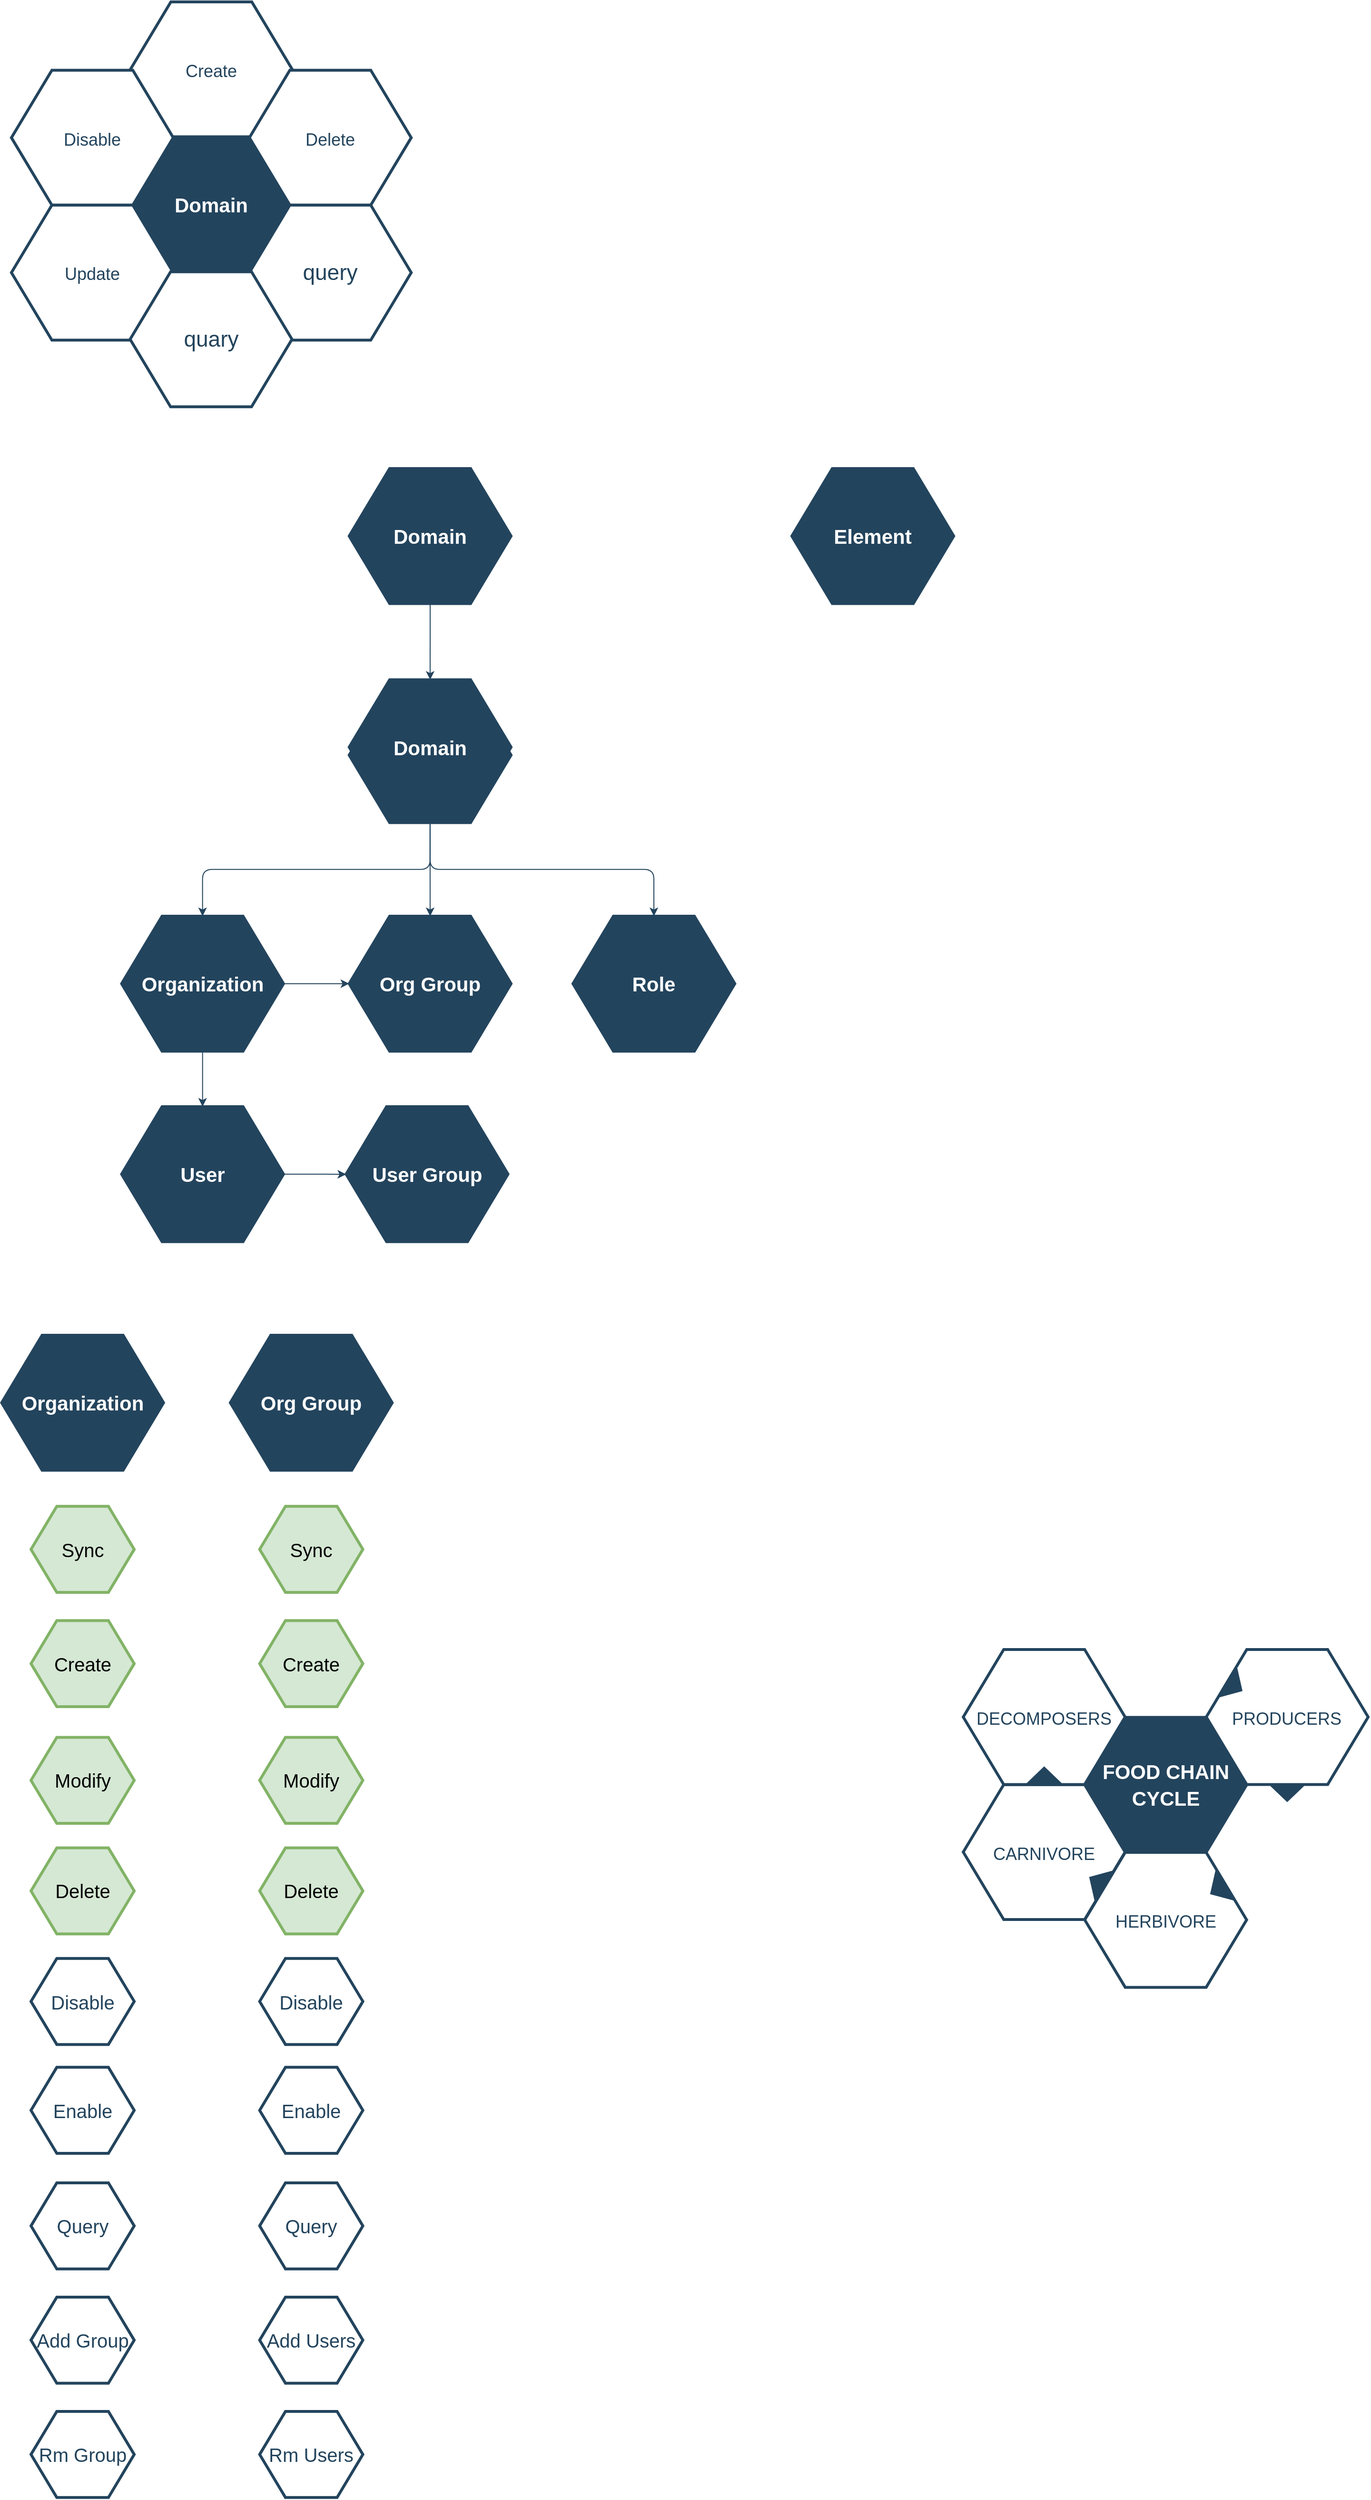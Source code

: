 <mxfile version="12.7.9" type="github">
  <diagram id="07fea595-8f29-1299-0266-81d95cde20df" name="Page-1">
    <mxGraphModel dx="1678" dy="974" grid="1" gridSize="10" guides="1" tooltips="1" connect="1" arrows="1" fold="1" page="1" pageScale="1" pageWidth="900" pageHeight="1600" background="#ffffff" math="0" shadow="0">
      <root>
        <mxCell id="0" />
        <mxCell id="1" parent="0" />
        <mxCell id="644" value="&lt;font style=&quot;font-size: 21px&quot; color=&quot;#ffffff&quot;&gt;&lt;b&gt;&lt;span&gt;FOOD CHAIN&lt;/span&gt;&lt;br&gt;&lt;span&gt;CYCLE&lt;/span&gt;&lt;/b&gt;&lt;/font&gt;" style="shape=hexagon;perimeter=hexagonPerimeter2;whiteSpace=wrap;html=1;shadow=0;labelBackgroundColor=none;strokeColor=#23445D;fillColor=#23445D;gradientColor=none;fontFamily=Helvetica;fontSize=23;fontColor=#23445d;align=center;strokeWidth=3;" parent="1" vertex="1">
          <mxGeometry x="1177.749" y="2821.218" width="170.082" height="141.705" as="geometry" />
        </mxCell>
        <mxCell id="645" value="" style="triangle;whiteSpace=wrap;html=1;shadow=0;labelBackgroundColor=none;strokeColor=none;fillColor=#FFFFFF;fontFamily=Helvetica;fontSize=17;fontColor=#23445d;align=center;rotation=90;gradientColor=none;flipV=1;flipH=1;opacity=20;" parent="1" vertex="1">
          <mxGeometry x="1112.802" y="2830.962" width="39.27" height="82.885" as="geometry" />
        </mxCell>
        <mxCell id="646" value="&lt;font size=&quot;4&quot;&gt;Create&lt;/font&gt;" style="shape=hexagon;perimeter=hexagonPerimeter2;whiteSpace=wrap;html=1;shadow=0;labelBackgroundColor=none;strokeColor=#23445D;fillColor=#ffffff;gradientColor=none;fontFamily=Helvetica;fontSize=23;fontColor=#23445D;align=center;strokeWidth=3;" parent="1" vertex="1">
          <mxGeometry x="174.999" y="1020" width="170.082" height="141.705" as="geometry" />
        </mxCell>
        <mxCell id="647" value="&lt;font style=&quot;font-size: 18px&quot;&gt;PRODUCERS&lt;/font&gt;" style="shape=hexagon;perimeter=hexagonPerimeter2;whiteSpace=wrap;html=1;shadow=0;labelBackgroundColor=none;strokeColor=#23445D;fillColor=#FFFFFF;gradientColor=none;fontFamily=Helvetica;fontSize=23;fontColor=#23445d;align=center;strokeWidth=3;" parent="1" vertex="1">
          <mxGeometry x="1305.418" y="2750.004" width="170.082" height="141.705" as="geometry" />
        </mxCell>
        <mxCell id="648" value="&lt;font style=&quot;font-size: 20px;&quot;&gt;Sync&lt;/font&gt;" style="shape=hexagon;perimeter=hexagonPerimeter2;whiteSpace=wrap;html=1;shadow=0;labelBackgroundColor=none;strokeColor=#82b366;fillColor=#d5e8d4;fontFamily=Helvetica;fontSize=20;align=center;strokeWidth=3;" parent="1" vertex="1">
          <mxGeometry x="70.57" y="2599.64" width="108.46" height="90.36" as="geometry" />
        </mxCell>
        <mxCell id="649" value="&lt;font style=&quot;font-size: 18px&quot;&gt;HERBIVORE&lt;/font&gt;" style="shape=hexagon;perimeter=hexagonPerimeter2;whiteSpace=wrap;html=1;shadow=0;labelBackgroundColor=none;strokeColor=#23445D;fillColor=#FFFFFF;gradientColor=none;fontFamily=Helvetica;fontSize=23;fontColor=#23445d;align=center;strokeWidth=3;" parent="1" vertex="1">
          <mxGeometry x="1177.749" y="2962.995" width="170.082" height="141.705" as="geometry" />
        </mxCell>
        <mxCell id="650" value="&lt;font style=&quot;font-size: 18px&quot;&gt;CARNIVORE&lt;/font&gt;" style="shape=hexagon;perimeter=hexagonPerimeter2;whiteSpace=wrap;html=1;shadow=0;labelBackgroundColor=none;strokeColor=#23445D;fillColor=#FFFFFF;gradientColor=none;fontFamily=Helvetica;fontSize=23;fontColor=#23445d;align=center;strokeWidth=3;" parent="1" vertex="1">
          <mxGeometry x="1050.08" y="2891.816" width="170.082" height="141.705" as="geometry" />
        </mxCell>
        <mxCell id="651" value="&lt;font style=&quot;font-size: 18px&quot;&gt;DECOMPOSERS&lt;/font&gt;" style="shape=hexagon;perimeter=hexagonPerimeter2;whiteSpace=wrap;html=1;shadow=0;labelBackgroundColor=none;strokeColor=#23445D;fillColor=#ffffff;gradientColor=none;fontFamily=Helvetica;fontSize=23;fontColor=#23445D;align=center;strokeWidth=3;" parent="1" vertex="1">
          <mxGeometry x="1050.08" y="2750.004" width="170.082" height="141.705" as="geometry" />
        </mxCell>
        <mxCell id="652" value="" style="triangle;whiteSpace=wrap;html=1;shadow=0;labelBackgroundColor=none;strokeColor=none;fillColor=#23445D;fontFamily=Helvetica;fontSize=17;fontColor=#23445d;align=center;rotation=31;gradientColor=none;strokeWidth=3;" parent="1" vertex="1">
          <mxGeometry x="1325.785" y="2768.798" width="19.089" height="39.807" as="geometry" />
        </mxCell>
        <mxCell id="653" value="" style="triangle;whiteSpace=wrap;html=1;shadow=0;labelBackgroundColor=none;strokeColor=none;fillColor=#23445D;fontFamily=Helvetica;fontSize=17;fontColor=#23445d;align=center;rotation=31;gradientColor=none;flipH=1;strokeWidth=3;" parent="1" vertex="1">
          <mxGeometry x="1180.978" y="2973.829" width="19.089" height="39.807" as="geometry" />
        </mxCell>
        <mxCell id="655" value="" style="triangle;whiteSpace=wrap;html=1;shadow=0;labelBackgroundColor=none;strokeColor=none;fillColor=#23445D;fontFamily=Helvetica;fontSize=17;fontColor=#23445d;align=center;rotation=329;gradientColor=none;flipH=1;strokeWidth=3;" parent="1" vertex="1">
          <mxGeometry x="1308.059" y="2982.009" width="19.089" height="39.807" as="geometry" />
        </mxCell>
        <mxCell id="656" value="" style="triangle;whiteSpace=wrap;html=1;shadow=0;labelBackgroundColor=none;strokeColor=none;fillColor=#23445D;fontFamily=Helvetica;fontSize=17;fontColor=#23445d;align=center;rotation=90;gradientColor=none;strokeWidth=3;" parent="1" vertex="1">
          <mxGeometry x="1380.914" y="2880.856" width="19.089" height="39.807" as="geometry" />
        </mxCell>
        <mxCell id="657" value="" style="triangle;whiteSpace=wrap;html=1;shadow=0;labelBackgroundColor=none;strokeColor=none;fillColor=#23445D;fontFamily=Helvetica;fontSize=17;fontColor=#23445d;align=center;rotation=90;gradientColor=none;flipH=1;strokeWidth=3;" parent="1" vertex="1">
          <mxGeometry x="1125.576" y="2862.316" width="19.089" height="39.807" as="geometry" />
        </mxCell>
        <mxCell id="lqgOaMfDo8AyOj83VxGX-658" value="&lt;font color=&quot;#ffffff&quot;&gt;&lt;span style=&quot;font-size: 21px&quot;&gt;&lt;b&gt;Tenant&lt;/b&gt;&lt;/span&gt;&lt;/font&gt;" style="shape=hexagon;perimeter=hexagonPerimeter2;whiteSpace=wrap;html=1;shadow=0;labelBackgroundColor=none;strokeColor=#23445D;fillColor=#23445D;gradientColor=none;fontFamily=Helvetica;fontSize=23;fontColor=#23445d;align=center;strokeWidth=3;" vertex="1" parent="1">
          <mxGeometry x="404.889" y="1739.998" width="170.082" height="141.705" as="geometry" />
        </mxCell>
        <mxCell id="lqgOaMfDo8AyOj83VxGX-660" value="&lt;font color=&quot;#ffffff&quot;&gt;&lt;span style=&quot;font-size: 21px&quot;&gt;&lt;b&gt;Organization&lt;/b&gt;&lt;/span&gt;&lt;/font&gt;" style="shape=hexagon;perimeter=hexagonPerimeter2;whiteSpace=wrap;html=1;shadow=0;labelBackgroundColor=none;strokeColor=#23445D;fillColor=#23445D;gradientColor=none;fontFamily=Helvetica;fontSize=23;fontColor=#23445d;align=center;strokeWidth=3;" vertex="1" parent="1">
          <mxGeometry x="165.789" y="1979.998" width="170.082" height="141.705" as="geometry" />
        </mxCell>
        <mxCell id="lqgOaMfDo8AyOj83VxGX-661" value="&lt;font color=&quot;#ffffff&quot;&gt;&lt;span style=&quot;font-size: 21px&quot;&gt;&lt;b&gt;User&lt;/b&gt;&lt;/span&gt;&lt;/font&gt;" style="shape=hexagon;perimeter=hexagonPerimeter2;whiteSpace=wrap;html=1;shadow=0;labelBackgroundColor=none;strokeColor=#23445D;fillColor=#23445D;gradientColor=none;fontFamily=Helvetica;fontSize=23;fontColor=#23445d;align=center;strokeWidth=3;" vertex="1" parent="1">
          <mxGeometry x="165.789" y="2179.998" width="170.082" height="141.705" as="geometry" />
        </mxCell>
        <mxCell id="lqgOaMfDo8AyOj83VxGX-662" value="&lt;font color=&quot;#ffffff&quot;&gt;&lt;span style=&quot;font-size: 21px&quot;&gt;&lt;b&gt;Role&lt;br&gt;&lt;/b&gt;&lt;/span&gt;&lt;/font&gt;" style="shape=hexagon;perimeter=hexagonPerimeter2;whiteSpace=wrap;html=1;shadow=0;labelBackgroundColor=none;strokeColor=#23445D;fillColor=#23445D;gradientColor=none;fontFamily=Helvetica;fontSize=23;fontColor=#23445d;align=center;strokeWidth=3;" vertex="1" parent="1">
          <mxGeometry x="639.999" y="1979.998" width="170.082" height="141.705" as="geometry" />
        </mxCell>
        <mxCell id="lqgOaMfDo8AyOj83VxGX-663" value="&lt;font color=&quot;#ffffff&quot;&gt;&lt;span style=&quot;font-size: 21px&quot;&gt;&lt;b&gt;Domain&lt;/b&gt;&lt;/span&gt;&lt;/font&gt;" style="shape=hexagon;perimeter=hexagonPerimeter2;whiteSpace=wrap;html=1;shadow=0;labelBackgroundColor=none;strokeColor=#23445D;fillColor=#23445D;gradientColor=none;fontFamily=Helvetica;fontSize=23;fontColor=#23445d;align=center;strokeWidth=3;" vertex="1" parent="1">
          <mxGeometry x="174.999" y="1161.708" width="170.082" height="141.705" as="geometry" />
        </mxCell>
        <mxCell id="lqgOaMfDo8AyOj83VxGX-664" value="&lt;font size=&quot;4&quot;&gt;Delete&lt;/font&gt;" style="shape=hexagon;perimeter=hexagonPerimeter2;whiteSpace=wrap;html=1;shadow=0;labelBackgroundColor=none;strokeColor=#23445D;fillColor=#ffffff;gradientColor=none;fontFamily=Helvetica;fontSize=23;fontColor=#23445D;align=center;strokeWidth=3;" vertex="1" parent="1">
          <mxGeometry x="299.999" y="1091.71" width="170.082" height="141.705" as="geometry" />
        </mxCell>
        <mxCell id="lqgOaMfDo8AyOj83VxGX-665" value="&lt;font size=&quot;4&quot;&gt;Disable&lt;br&gt;&lt;/font&gt;" style="shape=hexagon;perimeter=hexagonPerimeter2;whiteSpace=wrap;html=1;shadow=0;labelBackgroundColor=none;strokeColor=#23445D;fillColor=#ffffff;gradientColor=none;fontFamily=Helvetica;fontSize=23;fontColor=#23445D;align=center;strokeWidth=3;" vertex="1" parent="1">
          <mxGeometry x="49.999" y="1091.71" width="170.082" height="141.705" as="geometry" />
        </mxCell>
        <mxCell id="lqgOaMfDo8AyOj83VxGX-666" value="&lt;font size=&quot;4&quot;&gt;Update&lt;br&gt;&lt;/font&gt;" style="shape=hexagon;perimeter=hexagonPerimeter2;whiteSpace=wrap;html=1;shadow=0;labelBackgroundColor=none;strokeColor=#23445D;fillColor=#ffffff;gradientColor=none;fontFamily=Helvetica;fontSize=23;fontColor=#23445D;align=center;strokeWidth=3;" vertex="1" parent="1">
          <mxGeometry x="49.999" y="1233.41" width="170.082" height="141.705" as="geometry" />
        </mxCell>
        <mxCell id="lqgOaMfDo8AyOj83VxGX-667" value="query" style="shape=hexagon;perimeter=hexagonPerimeter2;whiteSpace=wrap;html=1;shadow=0;labelBackgroundColor=none;strokeColor=#23445D;fillColor=#ffffff;gradientColor=none;fontFamily=Helvetica;fontSize=23;fontColor=#23445D;align=center;strokeWidth=3;" vertex="1" parent="1">
          <mxGeometry x="299.999" y="1233.41" width="170.082" height="141.705" as="geometry" />
        </mxCell>
        <mxCell id="lqgOaMfDo8AyOj83VxGX-668" value="quary" style="shape=hexagon;perimeter=hexagonPerimeter2;whiteSpace=wrap;html=1;shadow=0;labelBackgroundColor=none;strokeColor=#23445D;fillColor=#ffffff;gradientColor=none;fontFamily=Helvetica;fontSize=23;fontColor=#23445D;align=center;strokeWidth=3;" vertex="1" parent="1">
          <mxGeometry x="174.709" y="1303.41" width="170.082" height="141.705" as="geometry" />
        </mxCell>
        <mxCell id="lqgOaMfDo8AyOj83VxGX-670" value="&lt;font color=&quot;#ffffff&quot;&gt;&lt;span style=&quot;font-size: 21px&quot;&gt;&lt;b&gt;Org Group&lt;/b&gt;&lt;/span&gt;&lt;/font&gt;" style="shape=hexagon;perimeter=hexagonPerimeter2;whiteSpace=wrap;html=1;shadow=0;labelBackgroundColor=none;strokeColor=#23445D;fillColor=#23445D;gradientColor=none;fontFamily=Helvetica;fontSize=23;fontColor=#23445d;align=center;strokeWidth=3;" vertex="1" parent="1">
          <mxGeometry x="404.889" y="1979.998" width="170.082" height="141.705" as="geometry" />
        </mxCell>
        <mxCell id="lqgOaMfDo8AyOj83VxGX-671" value="&lt;font color=&quot;#ffffff&quot;&gt;&lt;span style=&quot;font-size: 21px&quot;&gt;&lt;b&gt;User Group&lt;/b&gt;&lt;/span&gt;&lt;/font&gt;" style="shape=hexagon;perimeter=hexagonPerimeter2;whiteSpace=wrap;html=1;shadow=0;labelBackgroundColor=none;strokeColor=#23445D;fillColor=#23445D;gradientColor=none;fontFamily=Helvetica;fontSize=23;fontColor=#23445d;align=center;strokeWidth=3;" vertex="1" parent="1">
          <mxGeometry x="401.659" y="2179.998" width="170.082" height="141.705" as="geometry" />
        </mxCell>
        <mxCell id="lqgOaMfDo8AyOj83VxGX-673" style="edgeStyle=orthogonalEdgeStyle;rounded=1;orthogonalLoop=1;jettySize=auto;html=1;fontColor=#FFFFFF;strokeColor=#23445D;exitX=0.5;exitY=1;exitDx=0;exitDy=0;entryX=0.5;entryY=0;entryDx=0;entryDy=0;" edge="1" parent="1" source="lqgOaMfDo8AyOj83VxGX-660" target="lqgOaMfDo8AyOj83VxGX-661">
          <mxGeometry relative="1" as="geometry">
            <mxPoint x="380.58" y="2122.003" as="sourcePoint" />
            <mxPoint x="380.58" y="2190.298" as="targetPoint" />
          </mxGeometry>
        </mxCell>
        <mxCell id="lqgOaMfDo8AyOj83VxGX-674" style="edgeStyle=orthogonalEdgeStyle;rounded=1;orthogonalLoop=1;jettySize=auto;html=1;fontColor=#FFFFFF;strokeColor=#23445D;exitX=1;exitY=0.5;exitDx=0;exitDy=0;" edge="1" parent="1" source="lqgOaMfDo8AyOj83VxGX-660" target="lqgOaMfDo8AyOj83VxGX-670">
          <mxGeometry relative="1" as="geometry">
            <mxPoint x="260.83" y="2131.703" as="sourcePoint" />
            <mxPoint x="260.83" y="2189.998" as="targetPoint" />
          </mxGeometry>
        </mxCell>
        <mxCell id="lqgOaMfDo8AyOj83VxGX-675" style="edgeStyle=orthogonalEdgeStyle;rounded=1;orthogonalLoop=1;jettySize=auto;html=1;fontColor=#FFFFFF;strokeColor=#23445D;exitX=1;exitY=0.5;exitDx=0;exitDy=0;" edge="1" parent="1" source="lqgOaMfDo8AyOj83VxGX-661">
          <mxGeometry relative="1" as="geometry">
            <mxPoint x="334.66" y="2261" as="sourcePoint" />
            <mxPoint x="401.66" y="2251" as="targetPoint" />
          </mxGeometry>
        </mxCell>
        <mxCell id="lqgOaMfDo8AyOj83VxGX-681" style="edgeStyle=orthogonalEdgeStyle;rounded=1;orthogonalLoop=1;jettySize=auto;html=1;fontColor=#FFFFFF;strokeColor=#23445D;exitX=0.5;exitY=1;exitDx=0;exitDy=0;entryX=0.5;entryY=0;entryDx=0;entryDy=0;" edge="1" parent="1" source="lqgOaMfDo8AyOj83VxGX-658" target="lqgOaMfDo8AyOj83VxGX-660">
          <mxGeometry relative="1" as="geometry">
            <mxPoint x="470.001" y="1930.001" as="sourcePoint" />
            <mxPoint x="539.049" y="1930.05" as="targetPoint" />
          </mxGeometry>
        </mxCell>
        <mxCell id="lqgOaMfDo8AyOj83VxGX-682" style="edgeStyle=orthogonalEdgeStyle;rounded=1;orthogonalLoop=1;jettySize=auto;html=1;fontColor=#FFFFFF;strokeColor=#23445D;exitX=0.5;exitY=1;exitDx=0;exitDy=0;" edge="1" parent="1" source="lqgOaMfDo8AyOj83VxGX-658" target="lqgOaMfDo8AyOj83VxGX-670">
          <mxGeometry relative="1" as="geometry">
            <mxPoint x="495.04" y="1881.703" as="sourcePoint" />
            <mxPoint x="260.83" y="1989.998" as="targetPoint" />
          </mxGeometry>
        </mxCell>
        <mxCell id="lqgOaMfDo8AyOj83VxGX-683" style="edgeStyle=orthogonalEdgeStyle;rounded=1;orthogonalLoop=1;jettySize=auto;html=1;fontColor=#FFFFFF;strokeColor=#23445D;exitX=0.5;exitY=1;exitDx=0;exitDy=0;entryX=0.5;entryY=0;entryDx=0;entryDy=0;" edge="1" parent="1" source="lqgOaMfDo8AyOj83VxGX-658" target="lqgOaMfDo8AyOj83VxGX-662">
          <mxGeometry relative="1" as="geometry">
            <mxPoint x="499.93" y="1891.703" as="sourcePoint" />
            <mxPoint x="260.83" y="1989.998" as="targetPoint" />
          </mxGeometry>
        </mxCell>
        <mxCell id="lqgOaMfDo8AyOj83VxGX-685" value="&lt;font color=&quot;#ffffff&quot;&gt;&lt;span style=&quot;font-size: 21px&quot;&gt;&lt;b&gt;Element&lt;br&gt;&lt;/b&gt;&lt;/span&gt;&lt;/font&gt;" style="shape=hexagon;perimeter=hexagonPerimeter2;whiteSpace=wrap;html=1;shadow=0;labelBackgroundColor=none;strokeColor=#23445D;fillColor=#23445D;gradientColor=none;fontFamily=Helvetica;fontSize=23;fontColor=#23445d;align=center;strokeWidth=3;" vertex="1" parent="1">
          <mxGeometry x="869.999" y="1509.998" width="170.082" height="141.705" as="geometry" />
        </mxCell>
        <mxCell id="lqgOaMfDo8AyOj83VxGX-686" value="&lt;font color=&quot;#ffffff&quot;&gt;&lt;span style=&quot;font-size: 21px&quot;&gt;&lt;b&gt;Organization&lt;/b&gt;&lt;/span&gt;&lt;/font&gt;" style="shape=hexagon;perimeter=hexagonPerimeter2;whiteSpace=wrap;html=1;shadow=0;labelBackgroundColor=none;strokeColor=#23445D;fillColor=#23445D;gradientColor=none;fontFamily=Helvetica;fontSize=23;fontColor=#23445d;align=center;strokeWidth=3;" vertex="1" parent="1">
          <mxGeometry x="39.759" y="2419.998" width="170.082" height="141.705" as="geometry" />
        </mxCell>
        <mxCell id="lqgOaMfDo8AyOj83VxGX-687" value="&lt;font style=&quot;font-size: 20px&quot;&gt;Create&lt;/font&gt;" style="shape=hexagon;perimeter=hexagonPerimeter2;whiteSpace=wrap;html=1;shadow=0;labelBackgroundColor=none;strokeColor=#82b366;fillColor=#d5e8d4;fontFamily=Helvetica;fontSize=20;align=center;strokeWidth=3;" vertex="1" parent="1">
          <mxGeometry x="70.57" y="2719.64" width="108.46" height="90.36" as="geometry" />
        </mxCell>
        <mxCell id="lqgOaMfDo8AyOj83VxGX-688" value="Modify" style="shape=hexagon;perimeter=hexagonPerimeter2;whiteSpace=wrap;html=1;shadow=0;labelBackgroundColor=none;strokeColor=#82b366;fillColor=#d5e8d4;fontFamily=Helvetica;fontSize=20;align=center;strokeWidth=3;" vertex="1" parent="1">
          <mxGeometry x="70.57" y="2842.2" width="108.46" height="90.36" as="geometry" />
        </mxCell>
        <mxCell id="lqgOaMfDo8AyOj83VxGX-689" value="Disable" style="shape=hexagon;perimeter=hexagonPerimeter2;whiteSpace=wrap;html=1;shadow=0;labelBackgroundColor=none;strokeColor=#23445D;fillColor=#FFFFFF;gradientColor=none;fontFamily=Helvetica;fontSize=20;fontColor=#23445d;align=center;strokeWidth=3;" vertex="1" parent="1">
          <mxGeometry x="70.57" y="3074.34" width="108.46" height="90.36" as="geometry" />
        </mxCell>
        <mxCell id="lqgOaMfDo8AyOj83VxGX-690" value="Enable" style="shape=hexagon;perimeter=hexagonPerimeter2;whiteSpace=wrap;html=1;shadow=0;labelBackgroundColor=none;strokeColor=#23445D;fillColor=#FFFFFF;gradientColor=none;fontFamily=Helvetica;fontSize=20;fontColor=#23445d;align=center;strokeWidth=3;" vertex="1" parent="1">
          <mxGeometry x="70.57" y="3188.68" width="108.46" height="90.36" as="geometry" />
        </mxCell>
        <mxCell id="lqgOaMfDo8AyOj83VxGX-691" value="Delete" style="shape=hexagon;perimeter=hexagonPerimeter2;whiteSpace=wrap;html=1;shadow=0;labelBackgroundColor=none;strokeColor=#82b366;fillColor=#d5e8d4;fontFamily=Helvetica;fontSize=20;align=center;strokeWidth=3;" vertex="1" parent="1">
          <mxGeometry x="70.57" y="2958.31" width="108.46" height="90.36" as="geometry" />
        </mxCell>
        <mxCell id="lqgOaMfDo8AyOj83VxGX-692" value="Query" style="shape=hexagon;perimeter=hexagonPerimeter2;whiteSpace=wrap;html=1;shadow=0;labelBackgroundColor=none;strokeColor=#23445D;fillColor=#FFFFFF;gradientColor=none;fontFamily=Helvetica;fontSize=20;fontColor=#23445d;align=center;strokeWidth=3;" vertex="1" parent="1">
          <mxGeometry x="70.57" y="3310" width="108.46" height="90.36" as="geometry" />
        </mxCell>
        <mxCell id="lqgOaMfDo8AyOj83VxGX-693" value="Add Group" style="shape=hexagon;perimeter=hexagonPerimeter2;whiteSpace=wrap;html=1;shadow=0;labelBackgroundColor=none;strokeColor=#23445D;fillColor=#FFFFFF;gradientColor=none;fontFamily=Helvetica;fontSize=20;fontColor=#23445d;align=center;strokeWidth=3;" vertex="1" parent="1">
          <mxGeometry x="70.57" y="3430" width="108.46" height="90.36" as="geometry" />
        </mxCell>
        <mxCell id="lqgOaMfDo8AyOj83VxGX-694" value="Rm Group" style="shape=hexagon;perimeter=hexagonPerimeter2;whiteSpace=wrap;html=1;shadow=0;labelBackgroundColor=none;strokeColor=#23445D;fillColor=#FFFFFF;gradientColor=none;fontFamily=Helvetica;fontSize=20;fontColor=#23445d;align=center;strokeWidth=3;" vertex="1" parent="1">
          <mxGeometry x="70.57" y="3550" width="108.46" height="90.36" as="geometry" />
        </mxCell>
        <mxCell id="lqgOaMfDo8AyOj83VxGX-696" value="&lt;font color=&quot;#ffffff&quot;&gt;&lt;span style=&quot;font-size: 21px&quot;&gt;&lt;b&gt;Org Group&lt;/b&gt;&lt;/span&gt;&lt;/font&gt;" style="shape=hexagon;perimeter=hexagonPerimeter2;whiteSpace=wrap;html=1;shadow=0;labelBackgroundColor=none;strokeColor=#23445D;fillColor=#23445D;gradientColor=none;fontFamily=Helvetica;fontSize=23;fontColor=#23445d;align=center;strokeWidth=3;" vertex="1" parent="1">
          <mxGeometry x="279.999" y="2419.998" width="170.082" height="141.705" as="geometry" />
        </mxCell>
        <mxCell id="lqgOaMfDo8AyOj83VxGX-699" value="&lt;font style=&quot;font-size: 20px;&quot;&gt;Sync&lt;/font&gt;" style="shape=hexagon;perimeter=hexagonPerimeter2;whiteSpace=wrap;html=1;shadow=0;labelBackgroundColor=none;strokeColor=#82b366;fillColor=#d5e8d4;fontFamily=Helvetica;fontSize=20;align=center;strokeWidth=3;" vertex="1" parent="1">
          <mxGeometry x="310.81" y="2599.64" width="108.46" height="90.36" as="geometry" />
        </mxCell>
        <mxCell id="lqgOaMfDo8AyOj83VxGX-700" value="&lt;font style=&quot;font-size: 20px&quot;&gt;Create&lt;/font&gt;" style="shape=hexagon;perimeter=hexagonPerimeter2;whiteSpace=wrap;html=1;shadow=0;labelBackgroundColor=none;strokeColor=#82b366;fillColor=#d5e8d4;fontFamily=Helvetica;fontSize=20;align=center;strokeWidth=3;" vertex="1" parent="1">
          <mxGeometry x="310.81" y="2719.64" width="108.46" height="90.36" as="geometry" />
        </mxCell>
        <mxCell id="lqgOaMfDo8AyOj83VxGX-701" value="Modify" style="shape=hexagon;perimeter=hexagonPerimeter2;whiteSpace=wrap;html=1;shadow=0;labelBackgroundColor=none;strokeColor=#82b366;fillColor=#d5e8d4;fontFamily=Helvetica;fontSize=20;align=center;strokeWidth=3;" vertex="1" parent="1">
          <mxGeometry x="310.81" y="2842.2" width="108.46" height="90.36" as="geometry" />
        </mxCell>
        <mxCell id="lqgOaMfDo8AyOj83VxGX-702" value="Delete" style="shape=hexagon;perimeter=hexagonPerimeter2;whiteSpace=wrap;html=1;shadow=0;labelBackgroundColor=none;strokeColor=#82b366;fillColor=#d5e8d4;fontFamily=Helvetica;fontSize=20;align=center;strokeWidth=3;" vertex="1" parent="1">
          <mxGeometry x="310.81" y="2958.31" width="108.46" height="90.36" as="geometry" />
        </mxCell>
        <mxCell id="lqgOaMfDo8AyOj83VxGX-703" value="Disable" style="shape=hexagon;perimeter=hexagonPerimeter2;whiteSpace=wrap;html=1;shadow=0;labelBackgroundColor=none;strokeColor=#23445D;fillColor=#FFFFFF;gradientColor=none;fontFamily=Helvetica;fontSize=20;fontColor=#23445d;align=center;strokeWidth=3;" vertex="1" parent="1">
          <mxGeometry x="310.81" y="3074.34" width="108.46" height="90.36" as="geometry" />
        </mxCell>
        <mxCell id="lqgOaMfDo8AyOj83VxGX-704" value="Enable" style="shape=hexagon;perimeter=hexagonPerimeter2;whiteSpace=wrap;html=1;shadow=0;labelBackgroundColor=none;strokeColor=#23445D;fillColor=#FFFFFF;gradientColor=none;fontFamily=Helvetica;fontSize=20;fontColor=#23445d;align=center;strokeWidth=3;" vertex="1" parent="1">
          <mxGeometry x="310.81" y="3188.68" width="108.46" height="90.36" as="geometry" />
        </mxCell>
        <mxCell id="lqgOaMfDo8AyOj83VxGX-705" value="Query" style="shape=hexagon;perimeter=hexagonPerimeter2;whiteSpace=wrap;html=1;shadow=0;labelBackgroundColor=none;strokeColor=#23445D;fillColor=#FFFFFF;gradientColor=none;fontFamily=Helvetica;fontSize=20;fontColor=#23445d;align=center;strokeWidth=3;" vertex="1" parent="1">
          <mxGeometry x="310.81" y="3310" width="108.46" height="90.36" as="geometry" />
        </mxCell>
        <mxCell id="lqgOaMfDo8AyOj83VxGX-706" value="Add Users" style="shape=hexagon;perimeter=hexagonPerimeter2;whiteSpace=wrap;html=1;shadow=0;labelBackgroundColor=none;strokeColor=#23445D;fillColor=#FFFFFF;gradientColor=none;fontFamily=Helvetica;fontSize=20;fontColor=#23445d;align=center;strokeWidth=3;" vertex="1" parent="1">
          <mxGeometry x="310.81" y="3430" width="108.46" height="90.36" as="geometry" />
        </mxCell>
        <mxCell id="lqgOaMfDo8AyOj83VxGX-707" value="Rm Users" style="shape=hexagon;perimeter=hexagonPerimeter2;whiteSpace=wrap;html=1;shadow=0;labelBackgroundColor=none;strokeColor=#23445D;fillColor=#FFFFFF;gradientColor=none;fontFamily=Helvetica;fontSize=20;fontColor=#23445d;align=center;strokeWidth=3;" vertex="1" parent="1">
          <mxGeometry x="310.81" y="3550" width="108.46" height="90.36" as="geometry" />
        </mxCell>
        <mxCell id="lqgOaMfDo8AyOj83VxGX-713" style="edgeStyle=orthogonalEdgeStyle;rounded=1;orthogonalLoop=1;jettySize=auto;html=1;entryX=0.5;entryY=0;entryDx=0;entryDy=0;strokeColor=#23445D;fontSize=20;fontColor=#56E39D;" edge="1" parent="1" source="lqgOaMfDo8AyOj83VxGX-710" target="lqgOaMfDo8AyOj83VxGX-711">
          <mxGeometry relative="1" as="geometry" />
        </mxCell>
        <mxCell id="lqgOaMfDo8AyOj83VxGX-710" value="&lt;font color=&quot;#ffffff&quot;&gt;&lt;span style=&quot;font-size: 21px&quot;&gt;&lt;b&gt;Domain&lt;/b&gt;&lt;/span&gt;&lt;/font&gt;" style="shape=hexagon;perimeter=hexagonPerimeter2;whiteSpace=wrap;html=1;shadow=0;labelBackgroundColor=none;strokeColor=#23445D;fillColor=#23445D;gradientColor=none;fontFamily=Helvetica;fontSize=23;fontColor=#23445d;align=center;strokeWidth=3;" vertex="1" parent="1">
          <mxGeometry x="404.889" y="1509.998" width="170.082" height="141.705" as="geometry" />
        </mxCell>
        <mxCell id="lqgOaMfDo8AyOj83VxGX-711" value="&lt;font color=&quot;#ffffff&quot;&gt;&lt;span style=&quot;font-size: 21px&quot;&gt;&lt;b&gt;Domain&lt;/b&gt;&lt;/span&gt;&lt;/font&gt;" style="shape=hexagon;perimeter=hexagonPerimeter2;whiteSpace=wrap;html=1;shadow=0;labelBackgroundColor=none;strokeColor=#23445D;fillColor=#23445D;gradientColor=none;fontFamily=Helvetica;fontSize=23;fontColor=#23445d;align=center;strokeWidth=3;" vertex="1" parent="1">
          <mxGeometry x="404.889" y="1731.703" width="170.082" height="141.705" as="geometry" />
        </mxCell>
      </root>
    </mxGraphModel>
  </diagram>
</mxfile>
